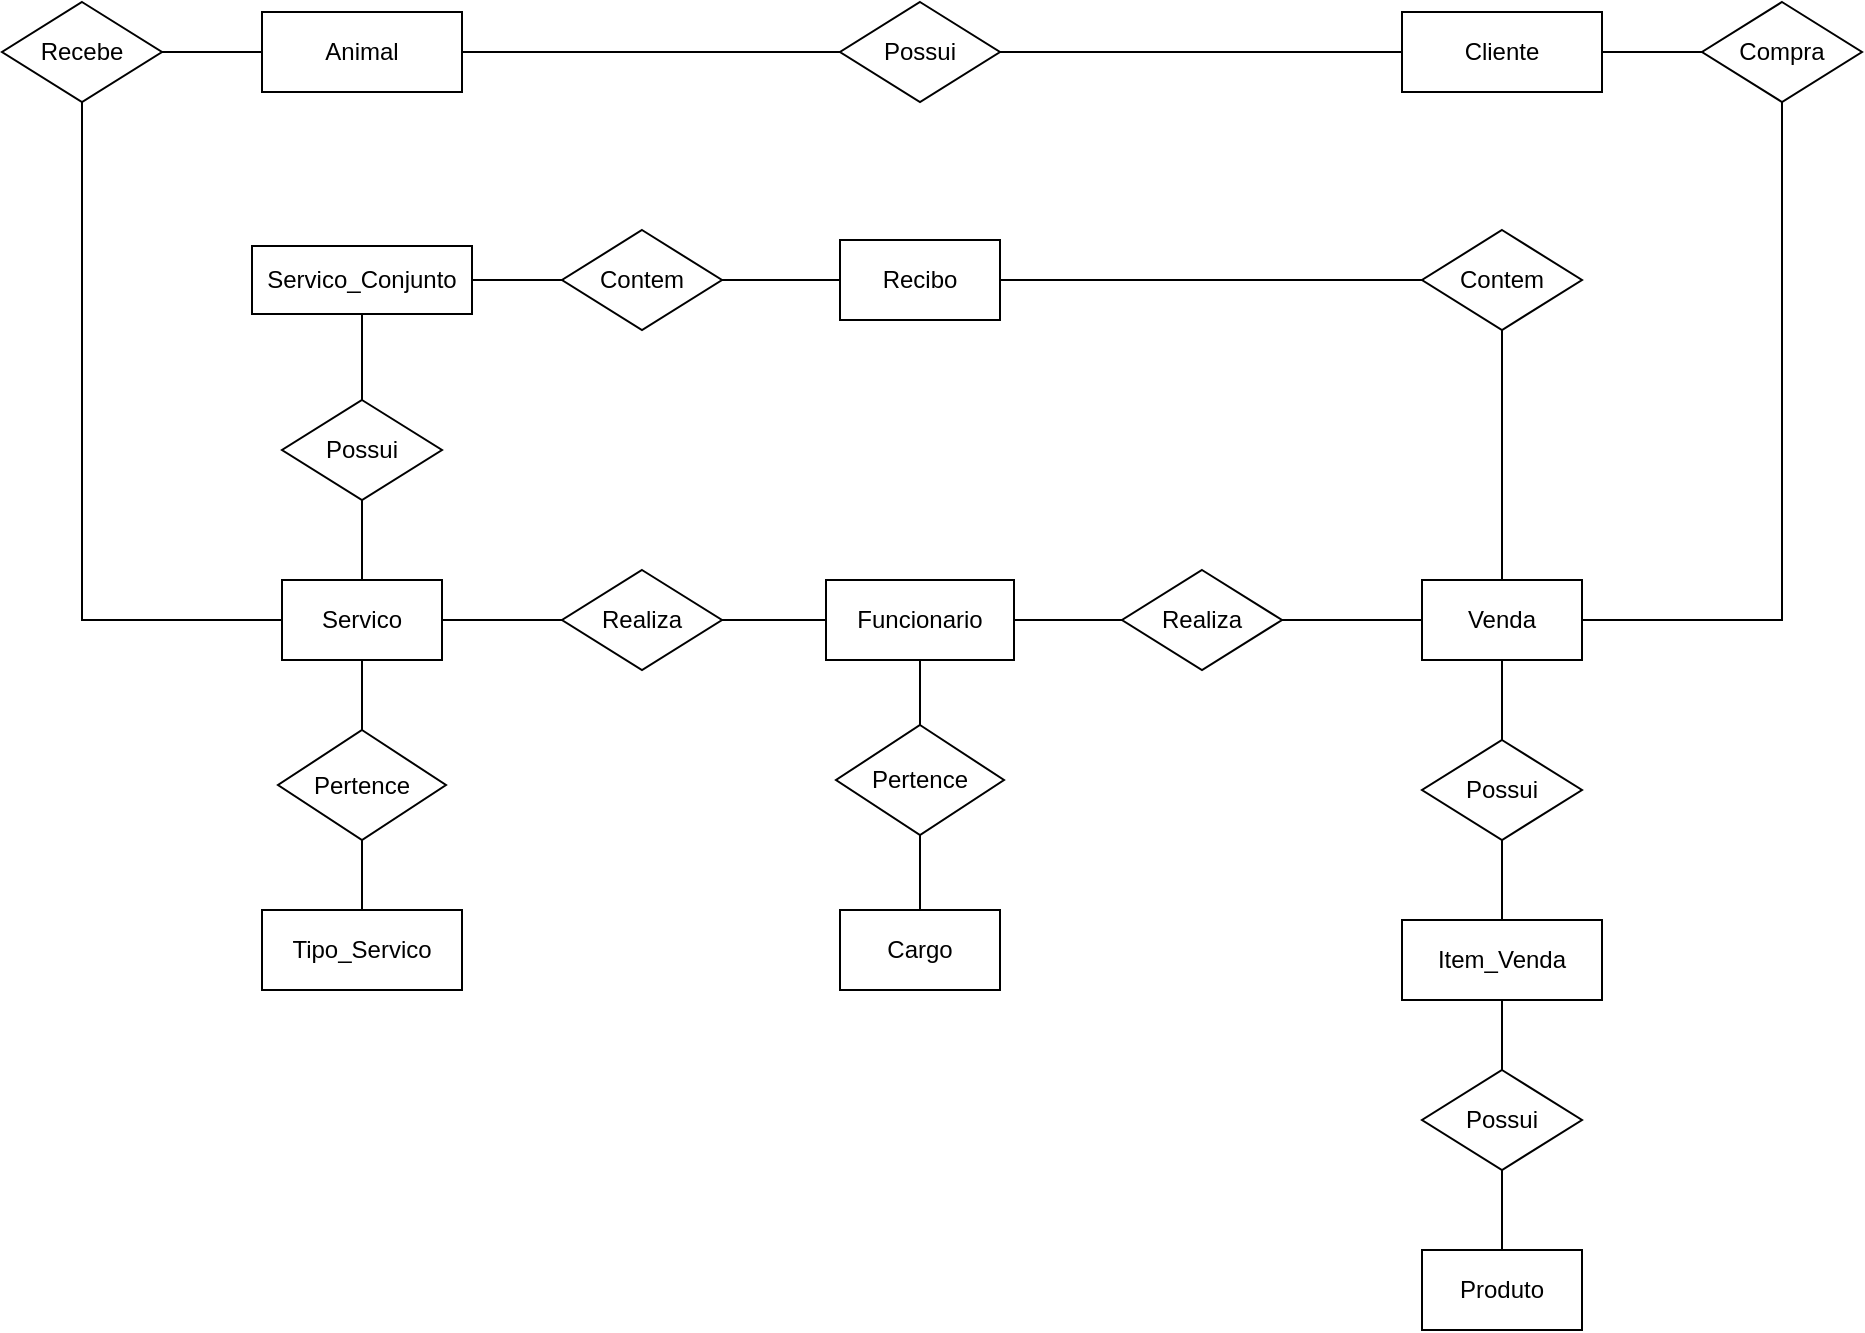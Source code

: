 <mxfile version="21.2.1" type="github">
  <diagram name="Página-1" id="mRMgGB2o4P9IPxt1bKF9">
    <mxGraphModel dx="1467" dy="807" grid="1" gridSize="10" guides="1" tooltips="1" connect="1" arrows="1" fold="1" page="1" pageScale="1" pageWidth="1654" pageHeight="1169" math="0" shadow="0">
      <root>
        <mxCell id="0" />
        <mxCell id="1" parent="0" />
        <mxCell id="vvHgc3fBhG5yT2uY_AoA-2" value="Recibo" style="rounded=0;whiteSpace=wrap;html=1;" vertex="1" parent="1">
          <mxGeometry x="799" y="364" width="80" height="40" as="geometry" />
        </mxCell>
        <mxCell id="vvHgc3fBhG5yT2uY_AoA-3" value="Funcionario" style="rounded=0;whiteSpace=wrap;html=1;" vertex="1" parent="1">
          <mxGeometry x="792" y="534" width="94" height="40" as="geometry" />
        </mxCell>
        <mxCell id="vvHgc3fBhG5yT2uY_AoA-5" value="Cargo" style="rounded=0;whiteSpace=wrap;html=1;" vertex="1" parent="1">
          <mxGeometry x="799" y="699" width="80" height="40" as="geometry" />
        </mxCell>
        <mxCell id="vvHgc3fBhG5yT2uY_AoA-6" value="Venda" style="rounded=0;whiteSpace=wrap;html=1;" vertex="1" parent="1">
          <mxGeometry x="1090" y="534" width="80" height="40" as="geometry" />
        </mxCell>
        <mxCell id="vvHgc3fBhG5yT2uY_AoA-7" value="Item_Venda" style="rounded=0;whiteSpace=wrap;html=1;" vertex="1" parent="1">
          <mxGeometry x="1080" y="704" width="100" height="40" as="geometry" />
        </mxCell>
        <mxCell id="vvHgc3fBhG5yT2uY_AoA-8" value="Produto" style="rounded=0;whiteSpace=wrap;html=1;" vertex="1" parent="1">
          <mxGeometry x="1090" y="869" width="80" height="40" as="geometry" />
        </mxCell>
        <mxCell id="vvHgc3fBhG5yT2uY_AoA-9" value="Servico" style="rounded=0;whiteSpace=wrap;html=1;" vertex="1" parent="1">
          <mxGeometry x="520" y="534" width="80" height="40" as="geometry" />
        </mxCell>
        <mxCell id="vvHgc3fBhG5yT2uY_AoA-10" value="Tipo_Servico" style="rounded=0;whiteSpace=wrap;html=1;" vertex="1" parent="1">
          <mxGeometry x="510" y="699" width="100" height="40" as="geometry" />
        </mxCell>
        <mxCell id="vvHgc3fBhG5yT2uY_AoA-11" value="Servico_Conjunto" style="rounded=0;whiteSpace=wrap;html=1;" vertex="1" parent="1">
          <mxGeometry x="505" y="367" width="110" height="34" as="geometry" />
        </mxCell>
        <mxCell id="vvHgc3fBhG5yT2uY_AoA-12" value="Animal" style="rounded=0;whiteSpace=wrap;html=1;" vertex="1" parent="1">
          <mxGeometry x="510" y="250" width="100" height="40" as="geometry" />
        </mxCell>
        <mxCell id="vvHgc3fBhG5yT2uY_AoA-13" value="Cliente" style="rounded=0;whiteSpace=wrap;html=1;" vertex="1" parent="1">
          <mxGeometry x="1080" y="250" width="100" height="40" as="geometry" />
        </mxCell>
        <mxCell id="vvHgc3fBhG5yT2uY_AoA-14" value="Possui" style="rhombus;whiteSpace=wrap;html=1;" vertex="1" parent="1">
          <mxGeometry x="1090" y="779" width="80" height="50" as="geometry" />
        </mxCell>
        <mxCell id="vvHgc3fBhG5yT2uY_AoA-15" value="" style="endArrow=none;html=1;rounded=0;" edge="1" parent="1" source="vvHgc3fBhG5yT2uY_AoA-14" target="vvHgc3fBhG5yT2uY_AoA-7">
          <mxGeometry width="50" height="50" relative="1" as="geometry">
            <mxPoint x="910" y="754" as="sourcePoint" />
            <mxPoint x="960" y="704" as="targetPoint" />
          </mxGeometry>
        </mxCell>
        <mxCell id="vvHgc3fBhG5yT2uY_AoA-16" value="" style="endArrow=none;html=1;rounded=0;" edge="1" parent="1" source="vvHgc3fBhG5yT2uY_AoA-14" target="vvHgc3fBhG5yT2uY_AoA-8">
          <mxGeometry width="50" height="50" relative="1" as="geometry">
            <mxPoint x="910" y="754" as="sourcePoint" />
            <mxPoint x="960" y="704" as="targetPoint" />
          </mxGeometry>
        </mxCell>
        <mxCell id="vvHgc3fBhG5yT2uY_AoA-17" value="Possui" style="rhombus;whiteSpace=wrap;html=1;" vertex="1" parent="1">
          <mxGeometry x="1090" y="614" width="80" height="50" as="geometry" />
        </mxCell>
        <mxCell id="vvHgc3fBhG5yT2uY_AoA-18" value="" style="endArrow=none;html=1;rounded=0;" edge="1" parent="1" source="vvHgc3fBhG5yT2uY_AoA-7" target="vvHgc3fBhG5yT2uY_AoA-17">
          <mxGeometry width="50" height="50" relative="1" as="geometry">
            <mxPoint x="910" y="734" as="sourcePoint" />
            <mxPoint x="960" y="684" as="targetPoint" />
          </mxGeometry>
        </mxCell>
        <mxCell id="vvHgc3fBhG5yT2uY_AoA-19" value="" style="endArrow=none;html=1;rounded=0;" edge="1" parent="1" source="vvHgc3fBhG5yT2uY_AoA-17" target="vvHgc3fBhG5yT2uY_AoA-6">
          <mxGeometry width="50" height="50" relative="1" as="geometry">
            <mxPoint x="910" y="734" as="sourcePoint" />
            <mxPoint x="960" y="684" as="targetPoint" />
          </mxGeometry>
        </mxCell>
        <mxCell id="vvHgc3fBhG5yT2uY_AoA-21" value="Pertence" style="rhombus;whiteSpace=wrap;html=1;" vertex="1" parent="1">
          <mxGeometry x="797" y="606.5" width="84" height="55" as="geometry" />
        </mxCell>
        <mxCell id="vvHgc3fBhG5yT2uY_AoA-22" value="" style="endArrow=none;html=1;rounded=0;" edge="1" parent="1" source="vvHgc3fBhG5yT2uY_AoA-3" target="vvHgc3fBhG5yT2uY_AoA-21">
          <mxGeometry width="50" height="50" relative="1" as="geometry">
            <mxPoint x="815" y="559" as="sourcePoint" />
            <mxPoint x="865" y="509" as="targetPoint" />
          </mxGeometry>
        </mxCell>
        <mxCell id="vvHgc3fBhG5yT2uY_AoA-23" value="" style="endArrow=none;html=1;rounded=0;" edge="1" parent="1" source="vvHgc3fBhG5yT2uY_AoA-21" target="vvHgc3fBhG5yT2uY_AoA-5">
          <mxGeometry width="50" height="50" relative="1" as="geometry">
            <mxPoint x="815" y="559" as="sourcePoint" />
            <mxPoint x="865" y="509" as="targetPoint" />
          </mxGeometry>
        </mxCell>
        <mxCell id="vvHgc3fBhG5yT2uY_AoA-25" value="Pertence" style="rhombus;whiteSpace=wrap;html=1;" vertex="1" parent="1">
          <mxGeometry x="518" y="609" width="84" height="55" as="geometry" />
        </mxCell>
        <mxCell id="vvHgc3fBhG5yT2uY_AoA-26" value="" style="endArrow=none;html=1;rounded=0;" edge="1" parent="1" source="vvHgc3fBhG5yT2uY_AoA-25" target="vvHgc3fBhG5yT2uY_AoA-9">
          <mxGeometry width="50" height="50" relative="1" as="geometry">
            <mxPoint x="740" y="559" as="sourcePoint" />
            <mxPoint x="790" y="509" as="targetPoint" />
          </mxGeometry>
        </mxCell>
        <mxCell id="vvHgc3fBhG5yT2uY_AoA-27" value="" style="endArrow=none;html=1;rounded=0;" edge="1" parent="1" source="vvHgc3fBhG5yT2uY_AoA-10" target="vvHgc3fBhG5yT2uY_AoA-25">
          <mxGeometry width="50" height="50" relative="1" as="geometry">
            <mxPoint x="740" y="559" as="sourcePoint" />
            <mxPoint x="790" y="509" as="targetPoint" />
          </mxGeometry>
        </mxCell>
        <mxCell id="vvHgc3fBhG5yT2uY_AoA-28" value="Possui" style="rhombus;whiteSpace=wrap;html=1;" vertex="1" parent="1">
          <mxGeometry x="520" y="444" width="80" height="50" as="geometry" />
        </mxCell>
        <mxCell id="vvHgc3fBhG5yT2uY_AoA-29" value="" style="endArrow=none;html=1;rounded=0;" edge="1" parent="1" source="vvHgc3fBhG5yT2uY_AoA-28" target="vvHgc3fBhG5yT2uY_AoA-11">
          <mxGeometry width="50" height="50" relative="1" as="geometry">
            <mxPoint x="660" y="459" as="sourcePoint" />
            <mxPoint x="790" y="409" as="targetPoint" />
          </mxGeometry>
        </mxCell>
        <mxCell id="vvHgc3fBhG5yT2uY_AoA-30" value="" style="endArrow=none;html=1;rounded=0;" edge="1" parent="1" source="vvHgc3fBhG5yT2uY_AoA-28" target="vvHgc3fBhG5yT2uY_AoA-9">
          <mxGeometry width="50" height="50" relative="1" as="geometry">
            <mxPoint x="740" y="459" as="sourcePoint" />
            <mxPoint x="790" y="409" as="targetPoint" />
          </mxGeometry>
        </mxCell>
        <mxCell id="vvHgc3fBhG5yT2uY_AoA-31" value="Recebe" style="rhombus;whiteSpace=wrap;html=1;" vertex="1" parent="1">
          <mxGeometry x="380" y="245" width="80" height="50" as="geometry" />
        </mxCell>
        <mxCell id="vvHgc3fBhG5yT2uY_AoA-32" value="" style="endArrow=none;html=1;rounded=0;" edge="1" parent="1" source="vvHgc3fBhG5yT2uY_AoA-31" target="vvHgc3fBhG5yT2uY_AoA-12">
          <mxGeometry width="50" height="50" relative="1" as="geometry">
            <mxPoint x="700" y="530" as="sourcePoint" />
            <mxPoint x="750" y="480" as="targetPoint" />
          </mxGeometry>
        </mxCell>
        <mxCell id="vvHgc3fBhG5yT2uY_AoA-33" value="" style="endArrow=none;html=1;rounded=0;" edge="1" parent="1" source="vvHgc3fBhG5yT2uY_AoA-9" target="vvHgc3fBhG5yT2uY_AoA-31">
          <mxGeometry width="50" height="50" relative="1" as="geometry">
            <mxPoint x="700" y="530" as="sourcePoint" />
            <mxPoint x="750" y="480" as="targetPoint" />
            <Array as="points">
              <mxPoint x="420" y="554" />
            </Array>
          </mxGeometry>
        </mxCell>
        <mxCell id="vvHgc3fBhG5yT2uY_AoA-34" value="Possui" style="rhombus;whiteSpace=wrap;html=1;" vertex="1" parent="1">
          <mxGeometry x="799" y="245" width="80" height="50" as="geometry" />
        </mxCell>
        <mxCell id="vvHgc3fBhG5yT2uY_AoA-35" value="" style="endArrow=none;html=1;rounded=0;" edge="1" parent="1" source="vvHgc3fBhG5yT2uY_AoA-34" target="vvHgc3fBhG5yT2uY_AoA-13">
          <mxGeometry width="50" height="50" relative="1" as="geometry">
            <mxPoint x="700" y="420" as="sourcePoint" />
            <mxPoint x="750" y="370" as="targetPoint" />
          </mxGeometry>
        </mxCell>
        <mxCell id="vvHgc3fBhG5yT2uY_AoA-36" value="" style="endArrow=none;html=1;rounded=0;" edge="1" parent="1" source="vvHgc3fBhG5yT2uY_AoA-12" target="vvHgc3fBhG5yT2uY_AoA-34">
          <mxGeometry width="50" height="50" relative="1" as="geometry">
            <mxPoint x="700" y="420" as="sourcePoint" />
            <mxPoint x="750" y="370" as="targetPoint" />
          </mxGeometry>
        </mxCell>
        <mxCell id="vvHgc3fBhG5yT2uY_AoA-37" value="Compra" style="rhombus;whiteSpace=wrap;html=1;" vertex="1" parent="1">
          <mxGeometry x="1230" y="245" width="80" height="50" as="geometry" />
        </mxCell>
        <mxCell id="vvHgc3fBhG5yT2uY_AoA-38" value="" style="endArrow=none;html=1;rounded=0;" edge="1" parent="1" source="vvHgc3fBhG5yT2uY_AoA-13" target="vvHgc3fBhG5yT2uY_AoA-37">
          <mxGeometry width="50" height="50" relative="1" as="geometry">
            <mxPoint x="830" y="300" as="sourcePoint" />
            <mxPoint x="880" y="250" as="targetPoint" />
          </mxGeometry>
        </mxCell>
        <mxCell id="vvHgc3fBhG5yT2uY_AoA-39" value="" style="endArrow=none;html=1;rounded=0;" edge="1" parent="1" source="vvHgc3fBhG5yT2uY_AoA-6" target="vvHgc3fBhG5yT2uY_AoA-37">
          <mxGeometry width="50" height="50" relative="1" as="geometry">
            <mxPoint x="830" y="300" as="sourcePoint" />
            <mxPoint x="880" y="250" as="targetPoint" />
            <Array as="points">
              <mxPoint x="1270" y="554" />
            </Array>
          </mxGeometry>
        </mxCell>
        <mxCell id="vvHgc3fBhG5yT2uY_AoA-40" value="Realiza" style="rhombus;whiteSpace=wrap;html=1;" vertex="1" parent="1">
          <mxGeometry x="660" y="529" width="80" height="50" as="geometry" />
        </mxCell>
        <mxCell id="vvHgc3fBhG5yT2uY_AoA-41" value="Realiza" style="rhombus;whiteSpace=wrap;html=1;" vertex="1" parent="1">
          <mxGeometry x="940" y="529" width="80" height="50" as="geometry" />
        </mxCell>
        <mxCell id="vvHgc3fBhG5yT2uY_AoA-42" value="" style="endArrow=none;html=1;rounded=0;" edge="1" parent="1" source="vvHgc3fBhG5yT2uY_AoA-40" target="vvHgc3fBhG5yT2uY_AoA-9">
          <mxGeometry width="50" height="50" relative="1" as="geometry">
            <mxPoint x="830" y="530" as="sourcePoint" />
            <mxPoint x="880" y="480" as="targetPoint" />
          </mxGeometry>
        </mxCell>
        <mxCell id="vvHgc3fBhG5yT2uY_AoA-43" value="" style="endArrow=none;html=1;rounded=0;" edge="1" parent="1" source="vvHgc3fBhG5yT2uY_AoA-40" target="vvHgc3fBhG5yT2uY_AoA-3">
          <mxGeometry width="50" height="50" relative="1" as="geometry">
            <mxPoint x="830" y="530" as="sourcePoint" />
            <mxPoint x="880" y="480" as="targetPoint" />
          </mxGeometry>
        </mxCell>
        <mxCell id="vvHgc3fBhG5yT2uY_AoA-44" value="" style="endArrow=none;html=1;rounded=0;" edge="1" parent="1" source="vvHgc3fBhG5yT2uY_AoA-3" target="vvHgc3fBhG5yT2uY_AoA-41">
          <mxGeometry width="50" height="50" relative="1" as="geometry">
            <mxPoint x="830" y="530" as="sourcePoint" />
            <mxPoint x="880" y="480" as="targetPoint" />
          </mxGeometry>
        </mxCell>
        <mxCell id="vvHgc3fBhG5yT2uY_AoA-45" value="" style="endArrow=none;html=1;rounded=0;" edge="1" parent="1" source="vvHgc3fBhG5yT2uY_AoA-41" target="vvHgc3fBhG5yT2uY_AoA-6">
          <mxGeometry width="50" height="50" relative="1" as="geometry">
            <mxPoint x="830" y="530" as="sourcePoint" />
            <mxPoint x="880" y="480" as="targetPoint" />
          </mxGeometry>
        </mxCell>
        <mxCell id="vvHgc3fBhG5yT2uY_AoA-46" value="Contem" style="rhombus;whiteSpace=wrap;html=1;" vertex="1" parent="1">
          <mxGeometry x="1090" y="359" width="80" height="50" as="geometry" />
        </mxCell>
        <mxCell id="vvHgc3fBhG5yT2uY_AoA-47" value="Contem" style="rhombus;whiteSpace=wrap;html=1;" vertex="1" parent="1">
          <mxGeometry x="660" y="359" width="80" height="50" as="geometry" />
        </mxCell>
        <mxCell id="vvHgc3fBhG5yT2uY_AoA-48" value="" style="endArrow=none;html=1;rounded=0;" edge="1" parent="1" source="vvHgc3fBhG5yT2uY_AoA-2" target="vvHgc3fBhG5yT2uY_AoA-46">
          <mxGeometry width="50" height="50" relative="1" as="geometry">
            <mxPoint x="830" y="530" as="sourcePoint" />
            <mxPoint x="880" y="480" as="targetPoint" />
          </mxGeometry>
        </mxCell>
        <mxCell id="vvHgc3fBhG5yT2uY_AoA-49" value="" style="endArrow=none;html=1;rounded=0;" edge="1" parent="1" source="vvHgc3fBhG5yT2uY_AoA-46" target="vvHgc3fBhG5yT2uY_AoA-6">
          <mxGeometry width="50" height="50" relative="1" as="geometry">
            <mxPoint x="830" y="530" as="sourcePoint" />
            <mxPoint x="880" y="480" as="targetPoint" />
          </mxGeometry>
        </mxCell>
        <mxCell id="vvHgc3fBhG5yT2uY_AoA-50" value="" style="endArrow=none;html=1;rounded=0;" edge="1" parent="1" source="vvHgc3fBhG5yT2uY_AoA-47" target="vvHgc3fBhG5yT2uY_AoA-2">
          <mxGeometry width="50" height="50" relative="1" as="geometry">
            <mxPoint x="830" y="530" as="sourcePoint" />
            <mxPoint x="880" y="480" as="targetPoint" />
          </mxGeometry>
        </mxCell>
        <mxCell id="vvHgc3fBhG5yT2uY_AoA-51" value="" style="endArrow=none;html=1;rounded=0;" edge="1" parent="1" source="vvHgc3fBhG5yT2uY_AoA-47" target="vvHgc3fBhG5yT2uY_AoA-11">
          <mxGeometry width="50" height="50" relative="1" as="geometry">
            <mxPoint x="830" y="530" as="sourcePoint" />
            <mxPoint x="880" y="480" as="targetPoint" />
          </mxGeometry>
        </mxCell>
      </root>
    </mxGraphModel>
  </diagram>
</mxfile>
